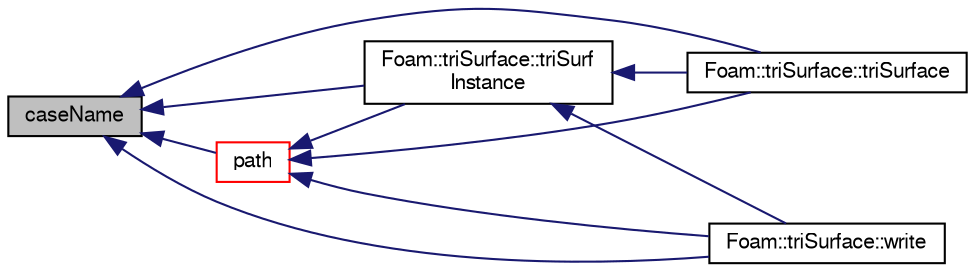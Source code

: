 digraph "caseName"
{
  bgcolor="transparent";
  edge [fontname="FreeSans",fontsize="10",labelfontname="FreeSans",labelfontsize="10"];
  node [fontname="FreeSans",fontsize="10",shape=record];
  rankdir="LR";
  Node4545 [label="caseName",height=0.2,width=0.4,color="black", fillcolor="grey75", style="filled", fontcolor="black"];
  Node4545 -> Node4546 [dir="back",color="midnightblue",fontsize="10",style="solid",fontname="FreeSans"];
  Node4546 [label="path",height=0.2,width=0.4,color="red",URL="$a26350.html#a3a68a482f9904838898709bec94fedc5",tooltip="Return path. "];
  Node4546 -> Node4634 [dir="back",color="midnightblue",fontsize="10",style="solid",fontname="FreeSans"];
  Node4634 [label="Foam::triSurface::triSurf\lInstance",height=0.2,width=0.4,color="black",URL="$a30598.html#a1ab8d8beae9ae13c09674c78df71224a",tooltip="Name of triSurface directory to use. "];
  Node4634 -> Node4635 [dir="back",color="midnightblue",fontsize="10",style="solid",fontname="FreeSans"];
  Node4635 [label="Foam::triSurface::triSurface",height=0.2,width=0.4,color="black",URL="$a30598.html#a1e801ccbd13f3043e0d37b3a07cddc9a",tooltip="Construct from objectRegistry. "];
  Node4634 -> Node4636 [dir="back",color="midnightblue",fontsize="10",style="solid",fontname="FreeSans"];
  Node4636 [label="Foam::triSurface::write",height=0.2,width=0.4,color="black",URL="$a30598.html#aa3414f7a75af6227cdebc9ad9756979e",tooltip="Write to database. "];
  Node4546 -> Node4635 [dir="back",color="midnightblue",fontsize="10",style="solid",fontname="FreeSans"];
  Node4546 -> Node4636 [dir="back",color="midnightblue",fontsize="10",style="solid",fontname="FreeSans"];
  Node4545 -> Node4635 [dir="back",color="midnightblue",fontsize="10",style="solid",fontname="FreeSans"];
  Node4545 -> Node4634 [dir="back",color="midnightblue",fontsize="10",style="solid",fontname="FreeSans"];
  Node4545 -> Node4636 [dir="back",color="midnightblue",fontsize="10",style="solid",fontname="FreeSans"];
}
